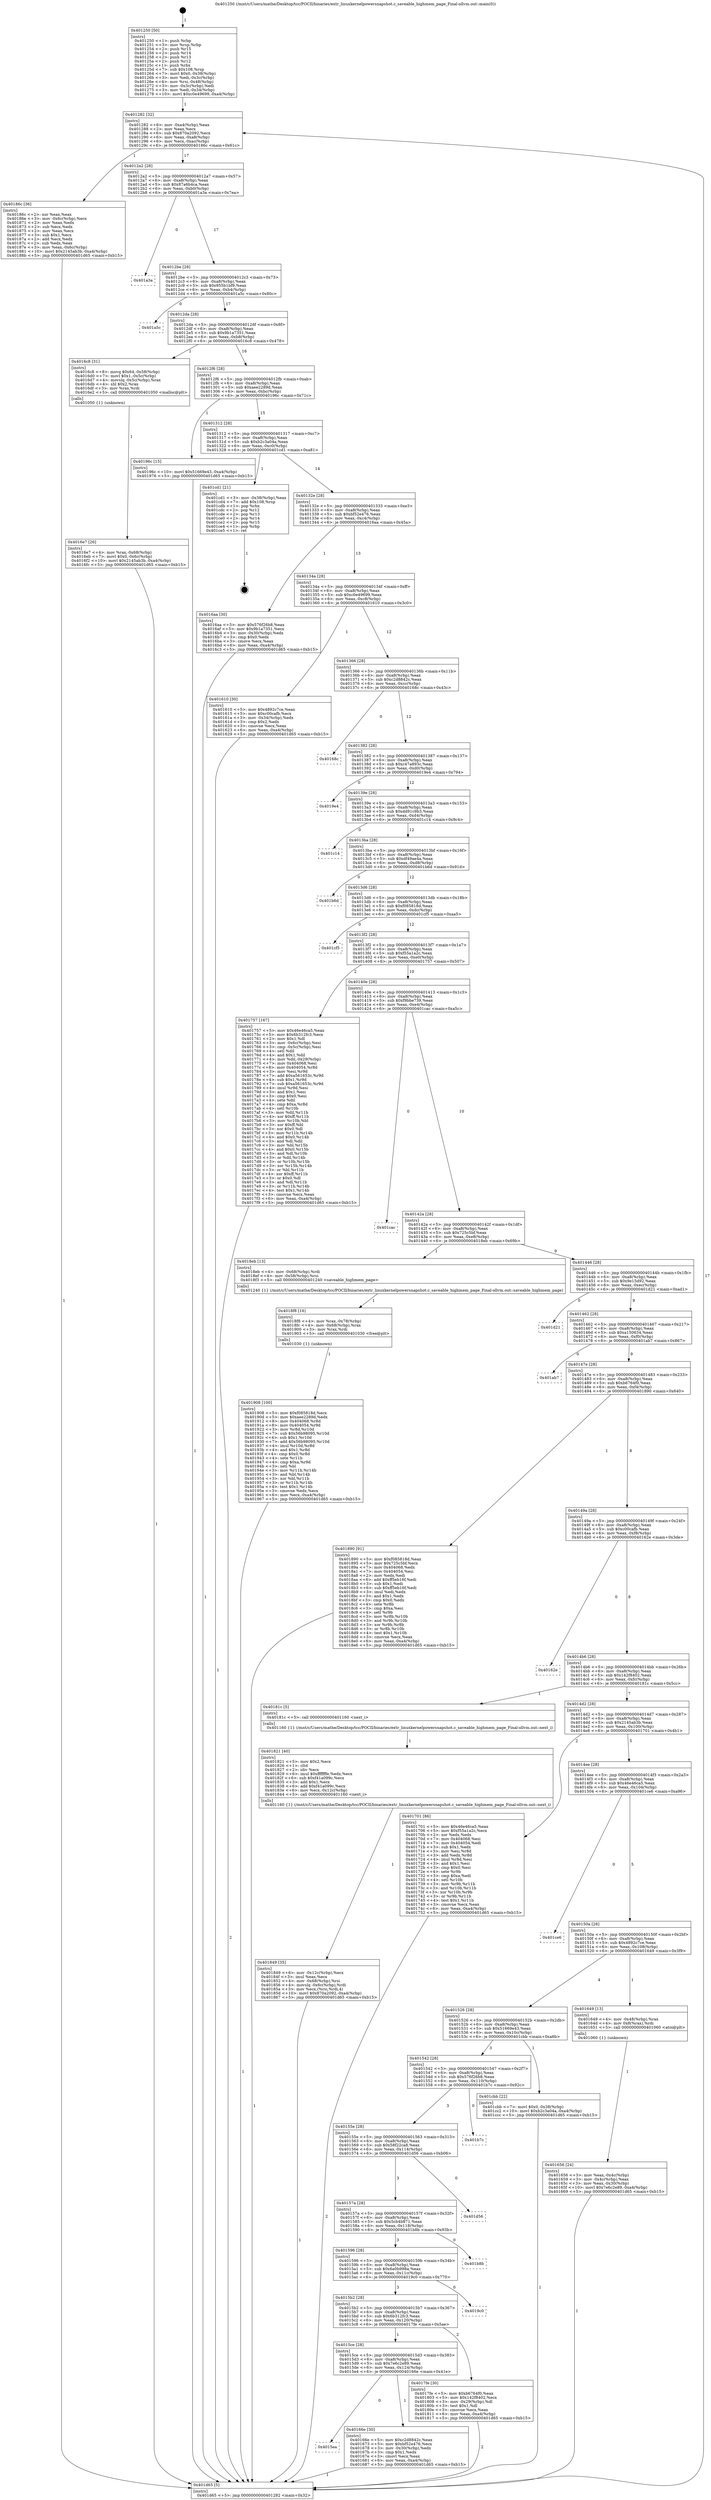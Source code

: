 digraph "0x401250" {
  label = "0x401250 (/mnt/c/Users/mathe/Desktop/tcc/POCII/binaries/extr_linuxkernelpowersnapshot.c_saveable_highmem_page_Final-ollvm.out::main(0))"
  labelloc = "t"
  node[shape=record]

  Entry [label="",width=0.3,height=0.3,shape=circle,fillcolor=black,style=filled]
  "0x401282" [label="{
     0x401282 [32]\l
     | [instrs]\l
     &nbsp;&nbsp;0x401282 \<+6\>: mov -0xa4(%rbp),%eax\l
     &nbsp;&nbsp;0x401288 \<+2\>: mov %eax,%ecx\l
     &nbsp;&nbsp;0x40128a \<+6\>: sub $0x870a2092,%ecx\l
     &nbsp;&nbsp;0x401290 \<+6\>: mov %eax,-0xa8(%rbp)\l
     &nbsp;&nbsp;0x401296 \<+6\>: mov %ecx,-0xac(%rbp)\l
     &nbsp;&nbsp;0x40129c \<+6\>: je 000000000040186c \<main+0x61c\>\l
  }"]
  "0x40186c" [label="{
     0x40186c [36]\l
     | [instrs]\l
     &nbsp;&nbsp;0x40186c \<+2\>: xor %eax,%eax\l
     &nbsp;&nbsp;0x40186e \<+3\>: mov -0x6c(%rbp),%ecx\l
     &nbsp;&nbsp;0x401871 \<+2\>: mov %eax,%edx\l
     &nbsp;&nbsp;0x401873 \<+2\>: sub %ecx,%edx\l
     &nbsp;&nbsp;0x401875 \<+2\>: mov %eax,%ecx\l
     &nbsp;&nbsp;0x401877 \<+3\>: sub $0x1,%ecx\l
     &nbsp;&nbsp;0x40187a \<+2\>: add %ecx,%edx\l
     &nbsp;&nbsp;0x40187c \<+2\>: sub %edx,%eax\l
     &nbsp;&nbsp;0x40187e \<+3\>: mov %eax,-0x6c(%rbp)\l
     &nbsp;&nbsp;0x401881 \<+10\>: movl $0x2145ab3b,-0xa4(%rbp)\l
     &nbsp;&nbsp;0x40188b \<+5\>: jmp 0000000000401d65 \<main+0xb15\>\l
  }"]
  "0x4012a2" [label="{
     0x4012a2 [28]\l
     | [instrs]\l
     &nbsp;&nbsp;0x4012a2 \<+5\>: jmp 00000000004012a7 \<main+0x57\>\l
     &nbsp;&nbsp;0x4012a7 \<+6\>: mov -0xa8(%rbp),%eax\l
     &nbsp;&nbsp;0x4012ad \<+5\>: sub $0x87a6b4ca,%eax\l
     &nbsp;&nbsp;0x4012b2 \<+6\>: mov %eax,-0xb0(%rbp)\l
     &nbsp;&nbsp;0x4012b8 \<+6\>: je 0000000000401a3a \<main+0x7ea\>\l
  }"]
  Exit [label="",width=0.3,height=0.3,shape=circle,fillcolor=black,style=filled,peripheries=2]
  "0x401a3a" [label="{
     0x401a3a\l
  }", style=dashed]
  "0x4012be" [label="{
     0x4012be [28]\l
     | [instrs]\l
     &nbsp;&nbsp;0x4012be \<+5\>: jmp 00000000004012c3 \<main+0x73\>\l
     &nbsp;&nbsp;0x4012c3 \<+6\>: mov -0xa8(%rbp),%eax\l
     &nbsp;&nbsp;0x4012c9 \<+5\>: sub $0x955b1bf9,%eax\l
     &nbsp;&nbsp;0x4012ce \<+6\>: mov %eax,-0xb4(%rbp)\l
     &nbsp;&nbsp;0x4012d4 \<+6\>: je 0000000000401a5c \<main+0x80c\>\l
  }"]
  "0x401908" [label="{
     0x401908 [100]\l
     | [instrs]\l
     &nbsp;&nbsp;0x401908 \<+5\>: mov $0xf085818d,%ecx\l
     &nbsp;&nbsp;0x40190d \<+5\>: mov $0xaee2289d,%edx\l
     &nbsp;&nbsp;0x401912 \<+8\>: mov 0x404068,%r8d\l
     &nbsp;&nbsp;0x40191a \<+8\>: mov 0x404054,%r9d\l
     &nbsp;&nbsp;0x401922 \<+3\>: mov %r8d,%r10d\l
     &nbsp;&nbsp;0x401925 \<+7\>: sub $0x56b98095,%r10d\l
     &nbsp;&nbsp;0x40192c \<+4\>: sub $0x1,%r10d\l
     &nbsp;&nbsp;0x401930 \<+7\>: add $0x56b98095,%r10d\l
     &nbsp;&nbsp;0x401937 \<+4\>: imul %r10d,%r8d\l
     &nbsp;&nbsp;0x40193b \<+4\>: and $0x1,%r8d\l
     &nbsp;&nbsp;0x40193f \<+4\>: cmp $0x0,%r8d\l
     &nbsp;&nbsp;0x401943 \<+4\>: sete %r11b\l
     &nbsp;&nbsp;0x401947 \<+4\>: cmp $0xa,%r9d\l
     &nbsp;&nbsp;0x40194b \<+3\>: setl %bl\l
     &nbsp;&nbsp;0x40194e \<+3\>: mov %r11b,%r14b\l
     &nbsp;&nbsp;0x401951 \<+3\>: and %bl,%r14b\l
     &nbsp;&nbsp;0x401954 \<+3\>: xor %bl,%r11b\l
     &nbsp;&nbsp;0x401957 \<+3\>: or %r11b,%r14b\l
     &nbsp;&nbsp;0x40195a \<+4\>: test $0x1,%r14b\l
     &nbsp;&nbsp;0x40195e \<+3\>: cmovne %edx,%ecx\l
     &nbsp;&nbsp;0x401961 \<+6\>: mov %ecx,-0xa4(%rbp)\l
     &nbsp;&nbsp;0x401967 \<+5\>: jmp 0000000000401d65 \<main+0xb15\>\l
  }"]
  "0x401a5c" [label="{
     0x401a5c\l
  }", style=dashed]
  "0x4012da" [label="{
     0x4012da [28]\l
     | [instrs]\l
     &nbsp;&nbsp;0x4012da \<+5\>: jmp 00000000004012df \<main+0x8f\>\l
     &nbsp;&nbsp;0x4012df \<+6\>: mov -0xa8(%rbp),%eax\l
     &nbsp;&nbsp;0x4012e5 \<+5\>: sub $0x9b1a7351,%eax\l
     &nbsp;&nbsp;0x4012ea \<+6\>: mov %eax,-0xb8(%rbp)\l
     &nbsp;&nbsp;0x4012f0 \<+6\>: je 00000000004016c8 \<main+0x478\>\l
  }"]
  "0x4018f8" [label="{
     0x4018f8 [16]\l
     | [instrs]\l
     &nbsp;&nbsp;0x4018f8 \<+4\>: mov %rax,-0x78(%rbp)\l
     &nbsp;&nbsp;0x4018fc \<+4\>: mov -0x68(%rbp),%rax\l
     &nbsp;&nbsp;0x401900 \<+3\>: mov %rax,%rdi\l
     &nbsp;&nbsp;0x401903 \<+5\>: call 0000000000401030 \<free@plt\>\l
     | [calls]\l
     &nbsp;&nbsp;0x401030 \{1\} (unknown)\l
  }"]
  "0x4016c8" [label="{
     0x4016c8 [31]\l
     | [instrs]\l
     &nbsp;&nbsp;0x4016c8 \<+8\>: movq $0x64,-0x58(%rbp)\l
     &nbsp;&nbsp;0x4016d0 \<+7\>: movl $0x1,-0x5c(%rbp)\l
     &nbsp;&nbsp;0x4016d7 \<+4\>: movslq -0x5c(%rbp),%rax\l
     &nbsp;&nbsp;0x4016db \<+4\>: shl $0x2,%rax\l
     &nbsp;&nbsp;0x4016df \<+3\>: mov %rax,%rdi\l
     &nbsp;&nbsp;0x4016e2 \<+5\>: call 0000000000401050 \<malloc@plt\>\l
     | [calls]\l
     &nbsp;&nbsp;0x401050 \{1\} (unknown)\l
  }"]
  "0x4012f6" [label="{
     0x4012f6 [28]\l
     | [instrs]\l
     &nbsp;&nbsp;0x4012f6 \<+5\>: jmp 00000000004012fb \<main+0xab\>\l
     &nbsp;&nbsp;0x4012fb \<+6\>: mov -0xa8(%rbp),%eax\l
     &nbsp;&nbsp;0x401301 \<+5\>: sub $0xaee2289d,%eax\l
     &nbsp;&nbsp;0x401306 \<+6\>: mov %eax,-0xbc(%rbp)\l
     &nbsp;&nbsp;0x40130c \<+6\>: je 000000000040196c \<main+0x71c\>\l
  }"]
  "0x401849" [label="{
     0x401849 [35]\l
     | [instrs]\l
     &nbsp;&nbsp;0x401849 \<+6\>: mov -0x12c(%rbp),%ecx\l
     &nbsp;&nbsp;0x40184f \<+3\>: imul %eax,%ecx\l
     &nbsp;&nbsp;0x401852 \<+4\>: mov -0x68(%rbp),%rsi\l
     &nbsp;&nbsp;0x401856 \<+4\>: movslq -0x6c(%rbp),%rdi\l
     &nbsp;&nbsp;0x40185a \<+3\>: mov %ecx,(%rsi,%rdi,4)\l
     &nbsp;&nbsp;0x40185d \<+10\>: movl $0x870a2092,-0xa4(%rbp)\l
     &nbsp;&nbsp;0x401867 \<+5\>: jmp 0000000000401d65 \<main+0xb15\>\l
  }"]
  "0x40196c" [label="{
     0x40196c [15]\l
     | [instrs]\l
     &nbsp;&nbsp;0x40196c \<+10\>: movl $0x51669e43,-0xa4(%rbp)\l
     &nbsp;&nbsp;0x401976 \<+5\>: jmp 0000000000401d65 \<main+0xb15\>\l
  }"]
  "0x401312" [label="{
     0x401312 [28]\l
     | [instrs]\l
     &nbsp;&nbsp;0x401312 \<+5\>: jmp 0000000000401317 \<main+0xc7\>\l
     &nbsp;&nbsp;0x401317 \<+6\>: mov -0xa8(%rbp),%eax\l
     &nbsp;&nbsp;0x40131d \<+5\>: sub $0xb2c3a04a,%eax\l
     &nbsp;&nbsp;0x401322 \<+6\>: mov %eax,-0xc0(%rbp)\l
     &nbsp;&nbsp;0x401328 \<+6\>: je 0000000000401cd1 \<main+0xa81\>\l
  }"]
  "0x401821" [label="{
     0x401821 [40]\l
     | [instrs]\l
     &nbsp;&nbsp;0x401821 \<+5\>: mov $0x2,%ecx\l
     &nbsp;&nbsp;0x401826 \<+1\>: cltd\l
     &nbsp;&nbsp;0x401827 \<+2\>: idiv %ecx\l
     &nbsp;&nbsp;0x401829 \<+6\>: imul $0xfffffffe,%edx,%ecx\l
     &nbsp;&nbsp;0x40182f \<+6\>: sub $0xf41a099c,%ecx\l
     &nbsp;&nbsp;0x401835 \<+3\>: add $0x1,%ecx\l
     &nbsp;&nbsp;0x401838 \<+6\>: add $0xf41a099c,%ecx\l
     &nbsp;&nbsp;0x40183e \<+6\>: mov %ecx,-0x12c(%rbp)\l
     &nbsp;&nbsp;0x401844 \<+5\>: call 0000000000401160 \<next_i\>\l
     | [calls]\l
     &nbsp;&nbsp;0x401160 \{1\} (/mnt/c/Users/mathe/Desktop/tcc/POCII/binaries/extr_linuxkernelpowersnapshot.c_saveable_highmem_page_Final-ollvm.out::next_i)\l
  }"]
  "0x401cd1" [label="{
     0x401cd1 [21]\l
     | [instrs]\l
     &nbsp;&nbsp;0x401cd1 \<+3\>: mov -0x38(%rbp),%eax\l
     &nbsp;&nbsp;0x401cd4 \<+7\>: add $0x108,%rsp\l
     &nbsp;&nbsp;0x401cdb \<+1\>: pop %rbx\l
     &nbsp;&nbsp;0x401cdc \<+2\>: pop %r12\l
     &nbsp;&nbsp;0x401cde \<+2\>: pop %r13\l
     &nbsp;&nbsp;0x401ce0 \<+2\>: pop %r14\l
     &nbsp;&nbsp;0x401ce2 \<+2\>: pop %r15\l
     &nbsp;&nbsp;0x401ce4 \<+1\>: pop %rbp\l
     &nbsp;&nbsp;0x401ce5 \<+1\>: ret\l
  }"]
  "0x40132e" [label="{
     0x40132e [28]\l
     | [instrs]\l
     &nbsp;&nbsp;0x40132e \<+5\>: jmp 0000000000401333 \<main+0xe3\>\l
     &nbsp;&nbsp;0x401333 \<+6\>: mov -0xa8(%rbp),%eax\l
     &nbsp;&nbsp;0x401339 \<+5\>: sub $0xbf52e476,%eax\l
     &nbsp;&nbsp;0x40133e \<+6\>: mov %eax,-0xc4(%rbp)\l
     &nbsp;&nbsp;0x401344 \<+6\>: je 00000000004016aa \<main+0x45a\>\l
  }"]
  "0x4016e7" [label="{
     0x4016e7 [26]\l
     | [instrs]\l
     &nbsp;&nbsp;0x4016e7 \<+4\>: mov %rax,-0x68(%rbp)\l
     &nbsp;&nbsp;0x4016eb \<+7\>: movl $0x0,-0x6c(%rbp)\l
     &nbsp;&nbsp;0x4016f2 \<+10\>: movl $0x2145ab3b,-0xa4(%rbp)\l
     &nbsp;&nbsp;0x4016fc \<+5\>: jmp 0000000000401d65 \<main+0xb15\>\l
  }"]
  "0x4016aa" [label="{
     0x4016aa [30]\l
     | [instrs]\l
     &nbsp;&nbsp;0x4016aa \<+5\>: mov $0x576f26b8,%eax\l
     &nbsp;&nbsp;0x4016af \<+5\>: mov $0x9b1a7351,%ecx\l
     &nbsp;&nbsp;0x4016b4 \<+3\>: mov -0x30(%rbp),%edx\l
     &nbsp;&nbsp;0x4016b7 \<+3\>: cmp $0x0,%edx\l
     &nbsp;&nbsp;0x4016ba \<+3\>: cmove %ecx,%eax\l
     &nbsp;&nbsp;0x4016bd \<+6\>: mov %eax,-0xa4(%rbp)\l
     &nbsp;&nbsp;0x4016c3 \<+5\>: jmp 0000000000401d65 \<main+0xb15\>\l
  }"]
  "0x40134a" [label="{
     0x40134a [28]\l
     | [instrs]\l
     &nbsp;&nbsp;0x40134a \<+5\>: jmp 000000000040134f \<main+0xff\>\l
     &nbsp;&nbsp;0x40134f \<+6\>: mov -0xa8(%rbp),%eax\l
     &nbsp;&nbsp;0x401355 \<+5\>: sub $0xc0e49699,%eax\l
     &nbsp;&nbsp;0x40135a \<+6\>: mov %eax,-0xc8(%rbp)\l
     &nbsp;&nbsp;0x401360 \<+6\>: je 0000000000401610 \<main+0x3c0\>\l
  }"]
  "0x4015ea" [label="{
     0x4015ea\l
  }", style=dashed]
  "0x401610" [label="{
     0x401610 [30]\l
     | [instrs]\l
     &nbsp;&nbsp;0x401610 \<+5\>: mov $0x4892c7ce,%eax\l
     &nbsp;&nbsp;0x401615 \<+5\>: mov $0xc00cafb,%ecx\l
     &nbsp;&nbsp;0x40161a \<+3\>: mov -0x34(%rbp),%edx\l
     &nbsp;&nbsp;0x40161d \<+3\>: cmp $0x2,%edx\l
     &nbsp;&nbsp;0x401620 \<+3\>: cmovne %ecx,%eax\l
     &nbsp;&nbsp;0x401623 \<+6\>: mov %eax,-0xa4(%rbp)\l
     &nbsp;&nbsp;0x401629 \<+5\>: jmp 0000000000401d65 \<main+0xb15\>\l
  }"]
  "0x401366" [label="{
     0x401366 [28]\l
     | [instrs]\l
     &nbsp;&nbsp;0x401366 \<+5\>: jmp 000000000040136b \<main+0x11b\>\l
     &nbsp;&nbsp;0x40136b \<+6\>: mov -0xa8(%rbp),%eax\l
     &nbsp;&nbsp;0x401371 \<+5\>: sub $0xc2d8842c,%eax\l
     &nbsp;&nbsp;0x401376 \<+6\>: mov %eax,-0xcc(%rbp)\l
     &nbsp;&nbsp;0x40137c \<+6\>: je 000000000040168c \<main+0x43c\>\l
  }"]
  "0x401d65" [label="{
     0x401d65 [5]\l
     | [instrs]\l
     &nbsp;&nbsp;0x401d65 \<+5\>: jmp 0000000000401282 \<main+0x32\>\l
  }"]
  "0x401250" [label="{
     0x401250 [50]\l
     | [instrs]\l
     &nbsp;&nbsp;0x401250 \<+1\>: push %rbp\l
     &nbsp;&nbsp;0x401251 \<+3\>: mov %rsp,%rbp\l
     &nbsp;&nbsp;0x401254 \<+2\>: push %r15\l
     &nbsp;&nbsp;0x401256 \<+2\>: push %r14\l
     &nbsp;&nbsp;0x401258 \<+2\>: push %r13\l
     &nbsp;&nbsp;0x40125a \<+2\>: push %r12\l
     &nbsp;&nbsp;0x40125c \<+1\>: push %rbx\l
     &nbsp;&nbsp;0x40125d \<+7\>: sub $0x108,%rsp\l
     &nbsp;&nbsp;0x401264 \<+7\>: movl $0x0,-0x38(%rbp)\l
     &nbsp;&nbsp;0x40126b \<+3\>: mov %edi,-0x3c(%rbp)\l
     &nbsp;&nbsp;0x40126e \<+4\>: mov %rsi,-0x48(%rbp)\l
     &nbsp;&nbsp;0x401272 \<+3\>: mov -0x3c(%rbp),%edi\l
     &nbsp;&nbsp;0x401275 \<+3\>: mov %edi,-0x34(%rbp)\l
     &nbsp;&nbsp;0x401278 \<+10\>: movl $0xc0e49699,-0xa4(%rbp)\l
  }"]
  "0x40166e" [label="{
     0x40166e [30]\l
     | [instrs]\l
     &nbsp;&nbsp;0x40166e \<+5\>: mov $0xc2d8842c,%eax\l
     &nbsp;&nbsp;0x401673 \<+5\>: mov $0xbf52e476,%ecx\l
     &nbsp;&nbsp;0x401678 \<+3\>: mov -0x30(%rbp),%edx\l
     &nbsp;&nbsp;0x40167b \<+3\>: cmp $0x1,%edx\l
     &nbsp;&nbsp;0x40167e \<+3\>: cmovl %ecx,%eax\l
     &nbsp;&nbsp;0x401681 \<+6\>: mov %eax,-0xa4(%rbp)\l
     &nbsp;&nbsp;0x401687 \<+5\>: jmp 0000000000401d65 \<main+0xb15\>\l
  }"]
  "0x40168c" [label="{
     0x40168c\l
  }", style=dashed]
  "0x401382" [label="{
     0x401382 [28]\l
     | [instrs]\l
     &nbsp;&nbsp;0x401382 \<+5\>: jmp 0000000000401387 \<main+0x137\>\l
     &nbsp;&nbsp;0x401387 \<+6\>: mov -0xa8(%rbp),%eax\l
     &nbsp;&nbsp;0x40138d \<+5\>: sub $0xc47a893c,%eax\l
     &nbsp;&nbsp;0x401392 \<+6\>: mov %eax,-0xd0(%rbp)\l
     &nbsp;&nbsp;0x401398 \<+6\>: je 00000000004019e4 \<main+0x794\>\l
  }"]
  "0x4015ce" [label="{
     0x4015ce [28]\l
     | [instrs]\l
     &nbsp;&nbsp;0x4015ce \<+5\>: jmp 00000000004015d3 \<main+0x383\>\l
     &nbsp;&nbsp;0x4015d3 \<+6\>: mov -0xa8(%rbp),%eax\l
     &nbsp;&nbsp;0x4015d9 \<+5\>: sub $0x7e6c2e89,%eax\l
     &nbsp;&nbsp;0x4015de \<+6\>: mov %eax,-0x124(%rbp)\l
     &nbsp;&nbsp;0x4015e4 \<+6\>: je 000000000040166e \<main+0x41e\>\l
  }"]
  "0x4019e4" [label="{
     0x4019e4\l
  }", style=dashed]
  "0x40139e" [label="{
     0x40139e [28]\l
     | [instrs]\l
     &nbsp;&nbsp;0x40139e \<+5\>: jmp 00000000004013a3 \<main+0x153\>\l
     &nbsp;&nbsp;0x4013a3 \<+6\>: mov -0xa8(%rbp),%eax\l
     &nbsp;&nbsp;0x4013a9 \<+5\>: sub $0xdd91c9b3,%eax\l
     &nbsp;&nbsp;0x4013ae \<+6\>: mov %eax,-0xd4(%rbp)\l
     &nbsp;&nbsp;0x4013b4 \<+6\>: je 0000000000401c14 \<main+0x9c4\>\l
  }"]
  "0x4017fe" [label="{
     0x4017fe [30]\l
     | [instrs]\l
     &nbsp;&nbsp;0x4017fe \<+5\>: mov $0xb6764f0,%eax\l
     &nbsp;&nbsp;0x401803 \<+5\>: mov $0x142f8402,%ecx\l
     &nbsp;&nbsp;0x401808 \<+3\>: mov -0x29(%rbp),%dl\l
     &nbsp;&nbsp;0x40180b \<+3\>: test $0x1,%dl\l
     &nbsp;&nbsp;0x40180e \<+3\>: cmovne %ecx,%eax\l
     &nbsp;&nbsp;0x401811 \<+6\>: mov %eax,-0xa4(%rbp)\l
     &nbsp;&nbsp;0x401817 \<+5\>: jmp 0000000000401d65 \<main+0xb15\>\l
  }"]
  "0x401c14" [label="{
     0x401c14\l
  }", style=dashed]
  "0x4013ba" [label="{
     0x4013ba [28]\l
     | [instrs]\l
     &nbsp;&nbsp;0x4013ba \<+5\>: jmp 00000000004013bf \<main+0x16f\>\l
     &nbsp;&nbsp;0x4013bf \<+6\>: mov -0xa8(%rbp),%eax\l
     &nbsp;&nbsp;0x4013c5 \<+5\>: sub $0xdf49ae4a,%eax\l
     &nbsp;&nbsp;0x4013ca \<+6\>: mov %eax,-0xd8(%rbp)\l
     &nbsp;&nbsp;0x4013d0 \<+6\>: je 0000000000401b6d \<main+0x91d\>\l
  }"]
  "0x4015b2" [label="{
     0x4015b2 [28]\l
     | [instrs]\l
     &nbsp;&nbsp;0x4015b2 \<+5\>: jmp 00000000004015b7 \<main+0x367\>\l
     &nbsp;&nbsp;0x4015b7 \<+6\>: mov -0xa8(%rbp),%eax\l
     &nbsp;&nbsp;0x4015bd \<+5\>: sub $0x6b312fc3,%eax\l
     &nbsp;&nbsp;0x4015c2 \<+6\>: mov %eax,-0x120(%rbp)\l
     &nbsp;&nbsp;0x4015c8 \<+6\>: je 00000000004017fe \<main+0x5ae\>\l
  }"]
  "0x401b6d" [label="{
     0x401b6d\l
  }", style=dashed]
  "0x4013d6" [label="{
     0x4013d6 [28]\l
     | [instrs]\l
     &nbsp;&nbsp;0x4013d6 \<+5\>: jmp 00000000004013db \<main+0x18b\>\l
     &nbsp;&nbsp;0x4013db \<+6\>: mov -0xa8(%rbp),%eax\l
     &nbsp;&nbsp;0x4013e1 \<+5\>: sub $0xf085818d,%eax\l
     &nbsp;&nbsp;0x4013e6 \<+6\>: mov %eax,-0xdc(%rbp)\l
     &nbsp;&nbsp;0x4013ec \<+6\>: je 0000000000401cf5 \<main+0xaa5\>\l
  }"]
  "0x4019c0" [label="{
     0x4019c0\l
  }", style=dashed]
  "0x401cf5" [label="{
     0x401cf5\l
  }", style=dashed]
  "0x4013f2" [label="{
     0x4013f2 [28]\l
     | [instrs]\l
     &nbsp;&nbsp;0x4013f2 \<+5\>: jmp 00000000004013f7 \<main+0x1a7\>\l
     &nbsp;&nbsp;0x4013f7 \<+6\>: mov -0xa8(%rbp),%eax\l
     &nbsp;&nbsp;0x4013fd \<+5\>: sub $0xf55a1a2c,%eax\l
     &nbsp;&nbsp;0x401402 \<+6\>: mov %eax,-0xe0(%rbp)\l
     &nbsp;&nbsp;0x401408 \<+6\>: je 0000000000401757 \<main+0x507\>\l
  }"]
  "0x401596" [label="{
     0x401596 [28]\l
     | [instrs]\l
     &nbsp;&nbsp;0x401596 \<+5\>: jmp 000000000040159b \<main+0x34b\>\l
     &nbsp;&nbsp;0x40159b \<+6\>: mov -0xa8(%rbp),%eax\l
     &nbsp;&nbsp;0x4015a1 \<+5\>: sub $0x6a0b998a,%eax\l
     &nbsp;&nbsp;0x4015a6 \<+6\>: mov %eax,-0x11c(%rbp)\l
     &nbsp;&nbsp;0x4015ac \<+6\>: je 00000000004019c0 \<main+0x770\>\l
  }"]
  "0x401757" [label="{
     0x401757 [167]\l
     | [instrs]\l
     &nbsp;&nbsp;0x401757 \<+5\>: mov $0x46e46ca5,%eax\l
     &nbsp;&nbsp;0x40175c \<+5\>: mov $0x6b312fc3,%ecx\l
     &nbsp;&nbsp;0x401761 \<+2\>: mov $0x1,%dl\l
     &nbsp;&nbsp;0x401763 \<+3\>: mov -0x6c(%rbp),%esi\l
     &nbsp;&nbsp;0x401766 \<+3\>: cmp -0x5c(%rbp),%esi\l
     &nbsp;&nbsp;0x401769 \<+4\>: setl %dil\l
     &nbsp;&nbsp;0x40176d \<+4\>: and $0x1,%dil\l
     &nbsp;&nbsp;0x401771 \<+4\>: mov %dil,-0x29(%rbp)\l
     &nbsp;&nbsp;0x401775 \<+7\>: mov 0x404068,%esi\l
     &nbsp;&nbsp;0x40177c \<+8\>: mov 0x404054,%r8d\l
     &nbsp;&nbsp;0x401784 \<+3\>: mov %esi,%r9d\l
     &nbsp;&nbsp;0x401787 \<+7\>: add $0xa561653c,%r9d\l
     &nbsp;&nbsp;0x40178e \<+4\>: sub $0x1,%r9d\l
     &nbsp;&nbsp;0x401792 \<+7\>: sub $0xa561653c,%r9d\l
     &nbsp;&nbsp;0x401799 \<+4\>: imul %r9d,%esi\l
     &nbsp;&nbsp;0x40179d \<+3\>: and $0x1,%esi\l
     &nbsp;&nbsp;0x4017a0 \<+3\>: cmp $0x0,%esi\l
     &nbsp;&nbsp;0x4017a3 \<+4\>: sete %dil\l
     &nbsp;&nbsp;0x4017a7 \<+4\>: cmp $0xa,%r8d\l
     &nbsp;&nbsp;0x4017ab \<+4\>: setl %r10b\l
     &nbsp;&nbsp;0x4017af \<+3\>: mov %dil,%r11b\l
     &nbsp;&nbsp;0x4017b2 \<+4\>: xor $0xff,%r11b\l
     &nbsp;&nbsp;0x4017b6 \<+3\>: mov %r10b,%bl\l
     &nbsp;&nbsp;0x4017b9 \<+3\>: xor $0xff,%bl\l
     &nbsp;&nbsp;0x4017bc \<+3\>: xor $0x0,%dl\l
     &nbsp;&nbsp;0x4017bf \<+3\>: mov %r11b,%r14b\l
     &nbsp;&nbsp;0x4017c2 \<+4\>: and $0x0,%r14b\l
     &nbsp;&nbsp;0x4017c6 \<+3\>: and %dl,%dil\l
     &nbsp;&nbsp;0x4017c9 \<+3\>: mov %bl,%r15b\l
     &nbsp;&nbsp;0x4017cc \<+4\>: and $0x0,%r15b\l
     &nbsp;&nbsp;0x4017d0 \<+3\>: and %dl,%r10b\l
     &nbsp;&nbsp;0x4017d3 \<+3\>: or %dil,%r14b\l
     &nbsp;&nbsp;0x4017d6 \<+3\>: or %r10b,%r15b\l
     &nbsp;&nbsp;0x4017d9 \<+3\>: xor %r15b,%r14b\l
     &nbsp;&nbsp;0x4017dc \<+3\>: or %bl,%r11b\l
     &nbsp;&nbsp;0x4017df \<+4\>: xor $0xff,%r11b\l
     &nbsp;&nbsp;0x4017e3 \<+3\>: or $0x0,%dl\l
     &nbsp;&nbsp;0x4017e6 \<+3\>: and %dl,%r11b\l
     &nbsp;&nbsp;0x4017e9 \<+3\>: or %r11b,%r14b\l
     &nbsp;&nbsp;0x4017ec \<+4\>: test $0x1,%r14b\l
     &nbsp;&nbsp;0x4017f0 \<+3\>: cmovne %ecx,%eax\l
     &nbsp;&nbsp;0x4017f3 \<+6\>: mov %eax,-0xa4(%rbp)\l
     &nbsp;&nbsp;0x4017f9 \<+5\>: jmp 0000000000401d65 \<main+0xb15\>\l
  }"]
  "0x40140e" [label="{
     0x40140e [28]\l
     | [instrs]\l
     &nbsp;&nbsp;0x40140e \<+5\>: jmp 0000000000401413 \<main+0x1c3\>\l
     &nbsp;&nbsp;0x401413 \<+6\>: mov -0xa8(%rbp),%eax\l
     &nbsp;&nbsp;0x401419 \<+5\>: sub $0xf9bbe739,%eax\l
     &nbsp;&nbsp;0x40141e \<+6\>: mov %eax,-0xe4(%rbp)\l
     &nbsp;&nbsp;0x401424 \<+6\>: je 0000000000401cac \<main+0xa5c\>\l
  }"]
  "0x401b8b" [label="{
     0x401b8b\l
  }", style=dashed]
  "0x401cac" [label="{
     0x401cac\l
  }", style=dashed]
  "0x40142a" [label="{
     0x40142a [28]\l
     | [instrs]\l
     &nbsp;&nbsp;0x40142a \<+5\>: jmp 000000000040142f \<main+0x1df\>\l
     &nbsp;&nbsp;0x40142f \<+6\>: mov -0xa8(%rbp),%eax\l
     &nbsp;&nbsp;0x401435 \<+5\>: sub $0x725c5bf,%eax\l
     &nbsp;&nbsp;0x40143a \<+6\>: mov %eax,-0xe8(%rbp)\l
     &nbsp;&nbsp;0x401440 \<+6\>: je 00000000004018eb \<main+0x69b\>\l
  }"]
  "0x40157a" [label="{
     0x40157a [28]\l
     | [instrs]\l
     &nbsp;&nbsp;0x40157a \<+5\>: jmp 000000000040157f \<main+0x32f\>\l
     &nbsp;&nbsp;0x40157f \<+6\>: mov -0xa8(%rbp),%eax\l
     &nbsp;&nbsp;0x401585 \<+5\>: sub $0x5cb4b871,%eax\l
     &nbsp;&nbsp;0x40158a \<+6\>: mov %eax,-0x118(%rbp)\l
     &nbsp;&nbsp;0x401590 \<+6\>: je 0000000000401b8b \<main+0x93b\>\l
  }"]
  "0x4018eb" [label="{
     0x4018eb [13]\l
     | [instrs]\l
     &nbsp;&nbsp;0x4018eb \<+4\>: mov -0x68(%rbp),%rdi\l
     &nbsp;&nbsp;0x4018ef \<+4\>: mov -0x58(%rbp),%rsi\l
     &nbsp;&nbsp;0x4018f3 \<+5\>: call 0000000000401240 \<saveable_highmem_page\>\l
     | [calls]\l
     &nbsp;&nbsp;0x401240 \{1\} (/mnt/c/Users/mathe/Desktop/tcc/POCII/binaries/extr_linuxkernelpowersnapshot.c_saveable_highmem_page_Final-ollvm.out::saveable_highmem_page)\l
  }"]
  "0x401446" [label="{
     0x401446 [28]\l
     | [instrs]\l
     &nbsp;&nbsp;0x401446 \<+5\>: jmp 000000000040144b \<main+0x1fb\>\l
     &nbsp;&nbsp;0x40144b \<+6\>: mov -0xa8(%rbp),%eax\l
     &nbsp;&nbsp;0x401451 \<+5\>: sub $0x9e15d92,%eax\l
     &nbsp;&nbsp;0x401456 \<+6\>: mov %eax,-0xec(%rbp)\l
     &nbsp;&nbsp;0x40145c \<+6\>: je 0000000000401d21 \<main+0xad1\>\l
  }"]
  "0x401d56" [label="{
     0x401d56\l
  }", style=dashed]
  "0x401d21" [label="{
     0x401d21\l
  }", style=dashed]
  "0x401462" [label="{
     0x401462 [28]\l
     | [instrs]\l
     &nbsp;&nbsp;0x401462 \<+5\>: jmp 0000000000401467 \<main+0x217\>\l
     &nbsp;&nbsp;0x401467 \<+6\>: mov -0xa8(%rbp),%eax\l
     &nbsp;&nbsp;0x40146d \<+5\>: sub $0xa150634,%eax\l
     &nbsp;&nbsp;0x401472 \<+6\>: mov %eax,-0xf0(%rbp)\l
     &nbsp;&nbsp;0x401478 \<+6\>: je 0000000000401ab7 \<main+0x867\>\l
  }"]
  "0x40155e" [label="{
     0x40155e [28]\l
     | [instrs]\l
     &nbsp;&nbsp;0x40155e \<+5\>: jmp 0000000000401563 \<main+0x313\>\l
     &nbsp;&nbsp;0x401563 \<+6\>: mov -0xa8(%rbp),%eax\l
     &nbsp;&nbsp;0x401569 \<+5\>: sub $0x58f22ca8,%eax\l
     &nbsp;&nbsp;0x40156e \<+6\>: mov %eax,-0x114(%rbp)\l
     &nbsp;&nbsp;0x401574 \<+6\>: je 0000000000401d56 \<main+0xb06\>\l
  }"]
  "0x401ab7" [label="{
     0x401ab7\l
  }", style=dashed]
  "0x40147e" [label="{
     0x40147e [28]\l
     | [instrs]\l
     &nbsp;&nbsp;0x40147e \<+5\>: jmp 0000000000401483 \<main+0x233\>\l
     &nbsp;&nbsp;0x401483 \<+6\>: mov -0xa8(%rbp),%eax\l
     &nbsp;&nbsp;0x401489 \<+5\>: sub $0xb6764f0,%eax\l
     &nbsp;&nbsp;0x40148e \<+6\>: mov %eax,-0xf4(%rbp)\l
     &nbsp;&nbsp;0x401494 \<+6\>: je 0000000000401890 \<main+0x640\>\l
  }"]
  "0x401b7c" [label="{
     0x401b7c\l
  }", style=dashed]
  "0x401890" [label="{
     0x401890 [91]\l
     | [instrs]\l
     &nbsp;&nbsp;0x401890 \<+5\>: mov $0xf085818d,%eax\l
     &nbsp;&nbsp;0x401895 \<+5\>: mov $0x725c5bf,%ecx\l
     &nbsp;&nbsp;0x40189a \<+7\>: mov 0x404068,%edx\l
     &nbsp;&nbsp;0x4018a1 \<+7\>: mov 0x404054,%esi\l
     &nbsp;&nbsp;0x4018a8 \<+2\>: mov %edx,%edi\l
     &nbsp;&nbsp;0x4018aa \<+6\>: add $0xff5eb16f,%edi\l
     &nbsp;&nbsp;0x4018b0 \<+3\>: sub $0x1,%edi\l
     &nbsp;&nbsp;0x4018b3 \<+6\>: sub $0xff5eb16f,%edi\l
     &nbsp;&nbsp;0x4018b9 \<+3\>: imul %edi,%edx\l
     &nbsp;&nbsp;0x4018bc \<+3\>: and $0x1,%edx\l
     &nbsp;&nbsp;0x4018bf \<+3\>: cmp $0x0,%edx\l
     &nbsp;&nbsp;0x4018c2 \<+4\>: sete %r8b\l
     &nbsp;&nbsp;0x4018c6 \<+3\>: cmp $0xa,%esi\l
     &nbsp;&nbsp;0x4018c9 \<+4\>: setl %r9b\l
     &nbsp;&nbsp;0x4018cd \<+3\>: mov %r8b,%r10b\l
     &nbsp;&nbsp;0x4018d0 \<+3\>: and %r9b,%r10b\l
     &nbsp;&nbsp;0x4018d3 \<+3\>: xor %r9b,%r8b\l
     &nbsp;&nbsp;0x4018d6 \<+3\>: or %r8b,%r10b\l
     &nbsp;&nbsp;0x4018d9 \<+4\>: test $0x1,%r10b\l
     &nbsp;&nbsp;0x4018dd \<+3\>: cmovne %ecx,%eax\l
     &nbsp;&nbsp;0x4018e0 \<+6\>: mov %eax,-0xa4(%rbp)\l
     &nbsp;&nbsp;0x4018e6 \<+5\>: jmp 0000000000401d65 \<main+0xb15\>\l
  }"]
  "0x40149a" [label="{
     0x40149a [28]\l
     | [instrs]\l
     &nbsp;&nbsp;0x40149a \<+5\>: jmp 000000000040149f \<main+0x24f\>\l
     &nbsp;&nbsp;0x40149f \<+6\>: mov -0xa8(%rbp),%eax\l
     &nbsp;&nbsp;0x4014a5 \<+5\>: sub $0xc00cafb,%eax\l
     &nbsp;&nbsp;0x4014aa \<+6\>: mov %eax,-0xf8(%rbp)\l
     &nbsp;&nbsp;0x4014b0 \<+6\>: je 000000000040162e \<main+0x3de\>\l
  }"]
  "0x401542" [label="{
     0x401542 [28]\l
     | [instrs]\l
     &nbsp;&nbsp;0x401542 \<+5\>: jmp 0000000000401547 \<main+0x2f7\>\l
     &nbsp;&nbsp;0x401547 \<+6\>: mov -0xa8(%rbp),%eax\l
     &nbsp;&nbsp;0x40154d \<+5\>: sub $0x576f26b8,%eax\l
     &nbsp;&nbsp;0x401552 \<+6\>: mov %eax,-0x110(%rbp)\l
     &nbsp;&nbsp;0x401558 \<+6\>: je 0000000000401b7c \<main+0x92c\>\l
  }"]
  "0x40162e" [label="{
     0x40162e\l
  }", style=dashed]
  "0x4014b6" [label="{
     0x4014b6 [28]\l
     | [instrs]\l
     &nbsp;&nbsp;0x4014b6 \<+5\>: jmp 00000000004014bb \<main+0x26b\>\l
     &nbsp;&nbsp;0x4014bb \<+6\>: mov -0xa8(%rbp),%eax\l
     &nbsp;&nbsp;0x4014c1 \<+5\>: sub $0x142f8402,%eax\l
     &nbsp;&nbsp;0x4014c6 \<+6\>: mov %eax,-0xfc(%rbp)\l
     &nbsp;&nbsp;0x4014cc \<+6\>: je 000000000040181c \<main+0x5cc\>\l
  }"]
  "0x401cbb" [label="{
     0x401cbb [22]\l
     | [instrs]\l
     &nbsp;&nbsp;0x401cbb \<+7\>: movl $0x0,-0x38(%rbp)\l
     &nbsp;&nbsp;0x401cc2 \<+10\>: movl $0xb2c3a04a,-0xa4(%rbp)\l
     &nbsp;&nbsp;0x401ccc \<+5\>: jmp 0000000000401d65 \<main+0xb15\>\l
  }"]
  "0x40181c" [label="{
     0x40181c [5]\l
     | [instrs]\l
     &nbsp;&nbsp;0x40181c \<+5\>: call 0000000000401160 \<next_i\>\l
     | [calls]\l
     &nbsp;&nbsp;0x401160 \{1\} (/mnt/c/Users/mathe/Desktop/tcc/POCII/binaries/extr_linuxkernelpowersnapshot.c_saveable_highmem_page_Final-ollvm.out::next_i)\l
  }"]
  "0x4014d2" [label="{
     0x4014d2 [28]\l
     | [instrs]\l
     &nbsp;&nbsp;0x4014d2 \<+5\>: jmp 00000000004014d7 \<main+0x287\>\l
     &nbsp;&nbsp;0x4014d7 \<+6\>: mov -0xa8(%rbp),%eax\l
     &nbsp;&nbsp;0x4014dd \<+5\>: sub $0x2145ab3b,%eax\l
     &nbsp;&nbsp;0x4014e2 \<+6\>: mov %eax,-0x100(%rbp)\l
     &nbsp;&nbsp;0x4014e8 \<+6\>: je 0000000000401701 \<main+0x4b1\>\l
  }"]
  "0x401656" [label="{
     0x401656 [24]\l
     | [instrs]\l
     &nbsp;&nbsp;0x401656 \<+3\>: mov %eax,-0x4c(%rbp)\l
     &nbsp;&nbsp;0x401659 \<+3\>: mov -0x4c(%rbp),%eax\l
     &nbsp;&nbsp;0x40165c \<+3\>: mov %eax,-0x30(%rbp)\l
     &nbsp;&nbsp;0x40165f \<+10\>: movl $0x7e6c2e89,-0xa4(%rbp)\l
     &nbsp;&nbsp;0x401669 \<+5\>: jmp 0000000000401d65 \<main+0xb15\>\l
  }"]
  "0x401701" [label="{
     0x401701 [86]\l
     | [instrs]\l
     &nbsp;&nbsp;0x401701 \<+5\>: mov $0x46e46ca5,%eax\l
     &nbsp;&nbsp;0x401706 \<+5\>: mov $0xf55a1a2c,%ecx\l
     &nbsp;&nbsp;0x40170b \<+2\>: xor %edx,%edx\l
     &nbsp;&nbsp;0x40170d \<+7\>: mov 0x404068,%esi\l
     &nbsp;&nbsp;0x401714 \<+7\>: mov 0x404054,%edi\l
     &nbsp;&nbsp;0x40171b \<+3\>: sub $0x1,%edx\l
     &nbsp;&nbsp;0x40171e \<+3\>: mov %esi,%r8d\l
     &nbsp;&nbsp;0x401721 \<+3\>: add %edx,%r8d\l
     &nbsp;&nbsp;0x401724 \<+4\>: imul %r8d,%esi\l
     &nbsp;&nbsp;0x401728 \<+3\>: and $0x1,%esi\l
     &nbsp;&nbsp;0x40172b \<+3\>: cmp $0x0,%esi\l
     &nbsp;&nbsp;0x40172e \<+4\>: sete %r9b\l
     &nbsp;&nbsp;0x401732 \<+3\>: cmp $0xa,%edi\l
     &nbsp;&nbsp;0x401735 \<+4\>: setl %r10b\l
     &nbsp;&nbsp;0x401739 \<+3\>: mov %r9b,%r11b\l
     &nbsp;&nbsp;0x40173c \<+3\>: and %r10b,%r11b\l
     &nbsp;&nbsp;0x40173f \<+3\>: xor %r10b,%r9b\l
     &nbsp;&nbsp;0x401742 \<+3\>: or %r9b,%r11b\l
     &nbsp;&nbsp;0x401745 \<+4\>: test $0x1,%r11b\l
     &nbsp;&nbsp;0x401749 \<+3\>: cmovne %ecx,%eax\l
     &nbsp;&nbsp;0x40174c \<+6\>: mov %eax,-0xa4(%rbp)\l
     &nbsp;&nbsp;0x401752 \<+5\>: jmp 0000000000401d65 \<main+0xb15\>\l
  }"]
  "0x4014ee" [label="{
     0x4014ee [28]\l
     | [instrs]\l
     &nbsp;&nbsp;0x4014ee \<+5\>: jmp 00000000004014f3 \<main+0x2a3\>\l
     &nbsp;&nbsp;0x4014f3 \<+6\>: mov -0xa8(%rbp),%eax\l
     &nbsp;&nbsp;0x4014f9 \<+5\>: sub $0x46e46ca5,%eax\l
     &nbsp;&nbsp;0x4014fe \<+6\>: mov %eax,-0x104(%rbp)\l
     &nbsp;&nbsp;0x401504 \<+6\>: je 0000000000401ce6 \<main+0xa96\>\l
  }"]
  "0x401526" [label="{
     0x401526 [28]\l
     | [instrs]\l
     &nbsp;&nbsp;0x401526 \<+5\>: jmp 000000000040152b \<main+0x2db\>\l
     &nbsp;&nbsp;0x40152b \<+6\>: mov -0xa8(%rbp),%eax\l
     &nbsp;&nbsp;0x401531 \<+5\>: sub $0x51669e43,%eax\l
     &nbsp;&nbsp;0x401536 \<+6\>: mov %eax,-0x10c(%rbp)\l
     &nbsp;&nbsp;0x40153c \<+6\>: je 0000000000401cbb \<main+0xa6b\>\l
  }"]
  "0x401ce6" [label="{
     0x401ce6\l
  }", style=dashed]
  "0x40150a" [label="{
     0x40150a [28]\l
     | [instrs]\l
     &nbsp;&nbsp;0x40150a \<+5\>: jmp 000000000040150f \<main+0x2bf\>\l
     &nbsp;&nbsp;0x40150f \<+6\>: mov -0xa8(%rbp),%eax\l
     &nbsp;&nbsp;0x401515 \<+5\>: sub $0x4892c7ce,%eax\l
     &nbsp;&nbsp;0x40151a \<+6\>: mov %eax,-0x108(%rbp)\l
     &nbsp;&nbsp;0x401520 \<+6\>: je 0000000000401649 \<main+0x3f9\>\l
  }"]
  "0x401649" [label="{
     0x401649 [13]\l
     | [instrs]\l
     &nbsp;&nbsp;0x401649 \<+4\>: mov -0x48(%rbp),%rax\l
     &nbsp;&nbsp;0x40164d \<+4\>: mov 0x8(%rax),%rdi\l
     &nbsp;&nbsp;0x401651 \<+5\>: call 0000000000401060 \<atoi@plt\>\l
     | [calls]\l
     &nbsp;&nbsp;0x401060 \{1\} (unknown)\l
  }"]
  Entry -> "0x401250" [label=" 1"]
  "0x401282" -> "0x40186c" [label=" 1"]
  "0x401282" -> "0x4012a2" [label=" 17"]
  "0x401cd1" -> Exit [label=" 1"]
  "0x4012a2" -> "0x401a3a" [label=" 0"]
  "0x4012a2" -> "0x4012be" [label=" 17"]
  "0x401cbb" -> "0x401d65" [label=" 1"]
  "0x4012be" -> "0x401a5c" [label=" 0"]
  "0x4012be" -> "0x4012da" [label=" 17"]
  "0x40196c" -> "0x401d65" [label=" 1"]
  "0x4012da" -> "0x4016c8" [label=" 1"]
  "0x4012da" -> "0x4012f6" [label=" 16"]
  "0x401908" -> "0x401d65" [label=" 1"]
  "0x4012f6" -> "0x40196c" [label=" 1"]
  "0x4012f6" -> "0x401312" [label=" 15"]
  "0x4018f8" -> "0x401908" [label=" 1"]
  "0x401312" -> "0x401cd1" [label=" 1"]
  "0x401312" -> "0x40132e" [label=" 14"]
  "0x4018eb" -> "0x4018f8" [label=" 1"]
  "0x40132e" -> "0x4016aa" [label=" 1"]
  "0x40132e" -> "0x40134a" [label=" 13"]
  "0x401890" -> "0x401d65" [label=" 1"]
  "0x40134a" -> "0x401610" [label=" 1"]
  "0x40134a" -> "0x401366" [label=" 12"]
  "0x401610" -> "0x401d65" [label=" 1"]
  "0x401250" -> "0x401282" [label=" 1"]
  "0x401d65" -> "0x401282" [label=" 17"]
  "0x40186c" -> "0x401d65" [label=" 1"]
  "0x401366" -> "0x40168c" [label=" 0"]
  "0x401366" -> "0x401382" [label=" 12"]
  "0x401849" -> "0x401d65" [label=" 1"]
  "0x401382" -> "0x4019e4" [label=" 0"]
  "0x401382" -> "0x40139e" [label=" 12"]
  "0x40181c" -> "0x401821" [label=" 1"]
  "0x40139e" -> "0x401c14" [label=" 0"]
  "0x40139e" -> "0x4013ba" [label=" 12"]
  "0x4017fe" -> "0x401d65" [label=" 2"]
  "0x4013ba" -> "0x401b6d" [label=" 0"]
  "0x4013ba" -> "0x4013d6" [label=" 12"]
  "0x401701" -> "0x401d65" [label=" 2"]
  "0x4013d6" -> "0x401cf5" [label=" 0"]
  "0x4013d6" -> "0x4013f2" [label=" 12"]
  "0x4016e7" -> "0x401d65" [label=" 1"]
  "0x4013f2" -> "0x401757" [label=" 2"]
  "0x4013f2" -> "0x40140e" [label=" 10"]
  "0x4016aa" -> "0x401d65" [label=" 1"]
  "0x40140e" -> "0x401cac" [label=" 0"]
  "0x40140e" -> "0x40142a" [label=" 10"]
  "0x40166e" -> "0x401d65" [label=" 1"]
  "0x40142a" -> "0x4018eb" [label=" 1"]
  "0x40142a" -> "0x401446" [label=" 9"]
  "0x4015ce" -> "0x40166e" [label=" 1"]
  "0x401446" -> "0x401d21" [label=" 0"]
  "0x401446" -> "0x401462" [label=" 9"]
  "0x401821" -> "0x401849" [label=" 1"]
  "0x401462" -> "0x401ab7" [label=" 0"]
  "0x401462" -> "0x40147e" [label=" 9"]
  "0x4015b2" -> "0x4017fe" [label=" 2"]
  "0x40147e" -> "0x401890" [label=" 1"]
  "0x40147e" -> "0x40149a" [label=" 8"]
  "0x401757" -> "0x401d65" [label=" 2"]
  "0x40149a" -> "0x40162e" [label=" 0"]
  "0x40149a" -> "0x4014b6" [label=" 8"]
  "0x401596" -> "0x4019c0" [label=" 0"]
  "0x4014b6" -> "0x40181c" [label=" 1"]
  "0x4014b6" -> "0x4014d2" [label=" 7"]
  "0x4016c8" -> "0x4016e7" [label=" 1"]
  "0x4014d2" -> "0x401701" [label=" 2"]
  "0x4014d2" -> "0x4014ee" [label=" 5"]
  "0x40157a" -> "0x401b8b" [label=" 0"]
  "0x4014ee" -> "0x401ce6" [label=" 0"]
  "0x4014ee" -> "0x40150a" [label=" 5"]
  "0x4015ce" -> "0x4015ea" [label=" 0"]
  "0x40150a" -> "0x401649" [label=" 1"]
  "0x40150a" -> "0x401526" [label=" 4"]
  "0x401649" -> "0x401656" [label=" 1"]
  "0x401656" -> "0x401d65" [label=" 1"]
  "0x40157a" -> "0x401596" [label=" 3"]
  "0x401526" -> "0x401cbb" [label=" 1"]
  "0x401526" -> "0x401542" [label=" 3"]
  "0x401596" -> "0x4015b2" [label=" 3"]
  "0x401542" -> "0x401b7c" [label=" 0"]
  "0x401542" -> "0x40155e" [label=" 3"]
  "0x4015b2" -> "0x4015ce" [label=" 1"]
  "0x40155e" -> "0x401d56" [label=" 0"]
  "0x40155e" -> "0x40157a" [label=" 3"]
}
